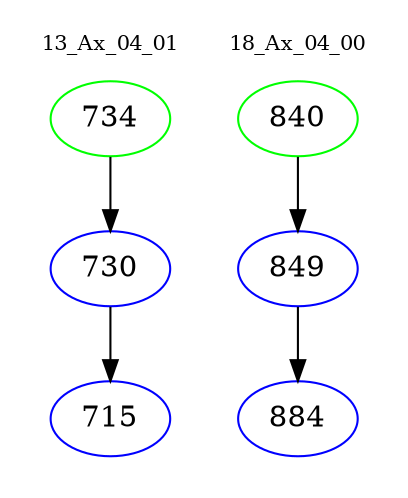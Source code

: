 digraph{
subgraph cluster_0 {
color = white
label = "13_Ax_04_01";
fontsize=10;
T0_734 [label="734", color="green"]
T0_734 -> T0_730 [color="black"]
T0_730 [label="730", color="blue"]
T0_730 -> T0_715 [color="black"]
T0_715 [label="715", color="blue"]
}
subgraph cluster_1 {
color = white
label = "18_Ax_04_00";
fontsize=10;
T1_840 [label="840", color="green"]
T1_840 -> T1_849 [color="black"]
T1_849 [label="849", color="blue"]
T1_849 -> T1_884 [color="black"]
T1_884 [label="884", color="blue"]
}
}
